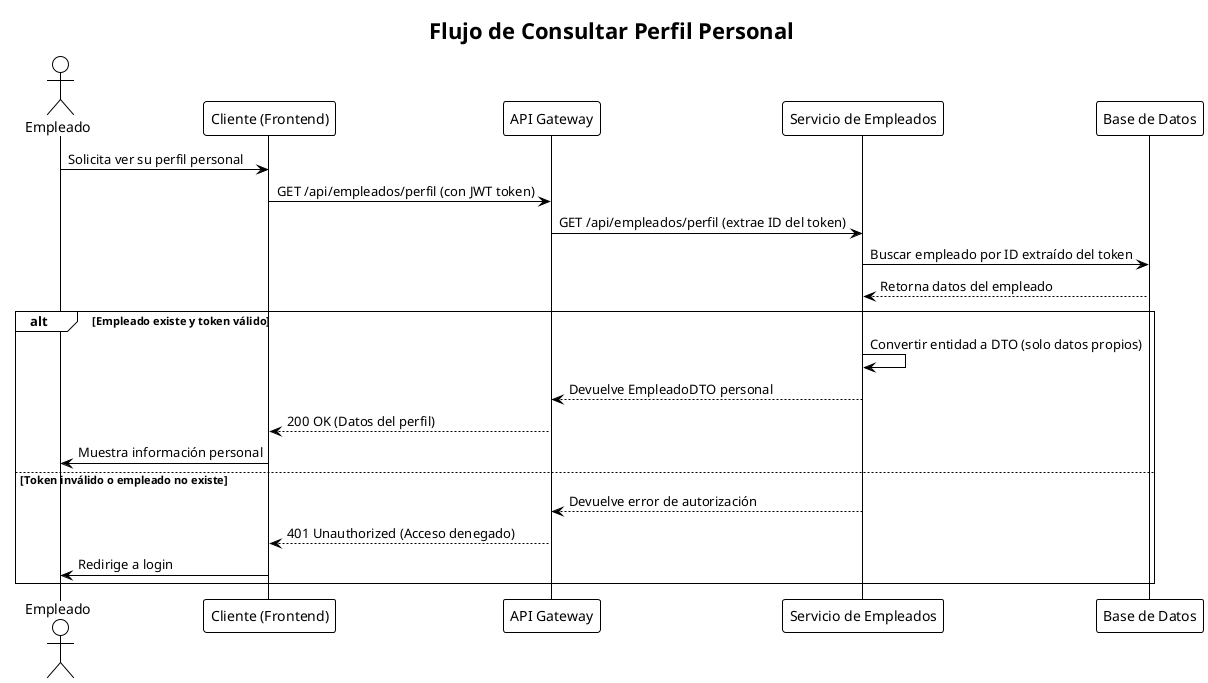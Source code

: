 @startuml sequence_consultar_perfil_personal
!theme plain

title "Flujo de Consultar Perfil Personal"

actor Empleado
participant "Cliente (Frontend)" as Cliente
participant "API Gateway" as Gateway
participant "Servicio de Empleados" as EmpleadoService
participant "Base de Datos" as DB

Empleado -> Cliente: Solicita ver su perfil personal
Cliente -> Gateway: GET /api/empleados/perfil (con JWT token)
Gateway -> EmpleadoService: GET /api/empleados/perfil (extrae ID del token)

EmpleadoService -> DB: Buscar empleado por ID extraído del token
DB --> EmpleadoService: Retorna datos del empleado

alt Empleado existe y token válido
    EmpleadoService -> EmpleadoService: Convertir entidad a DTO (solo datos propios)
    EmpleadoService --> Gateway: Devuelve EmpleadoDTO personal
    Gateway --> Cliente: 200 OK (Datos del perfil)
    Cliente -> Empleado: Muestra información personal
else Token inválido o empleado no existe
    EmpleadoService --> Gateway: Devuelve error de autorización
    Gateway --> Cliente: 401 Unauthorized (Acceso denegado)
    Cliente -> Empleado: Redirige a login
end

@enduml
